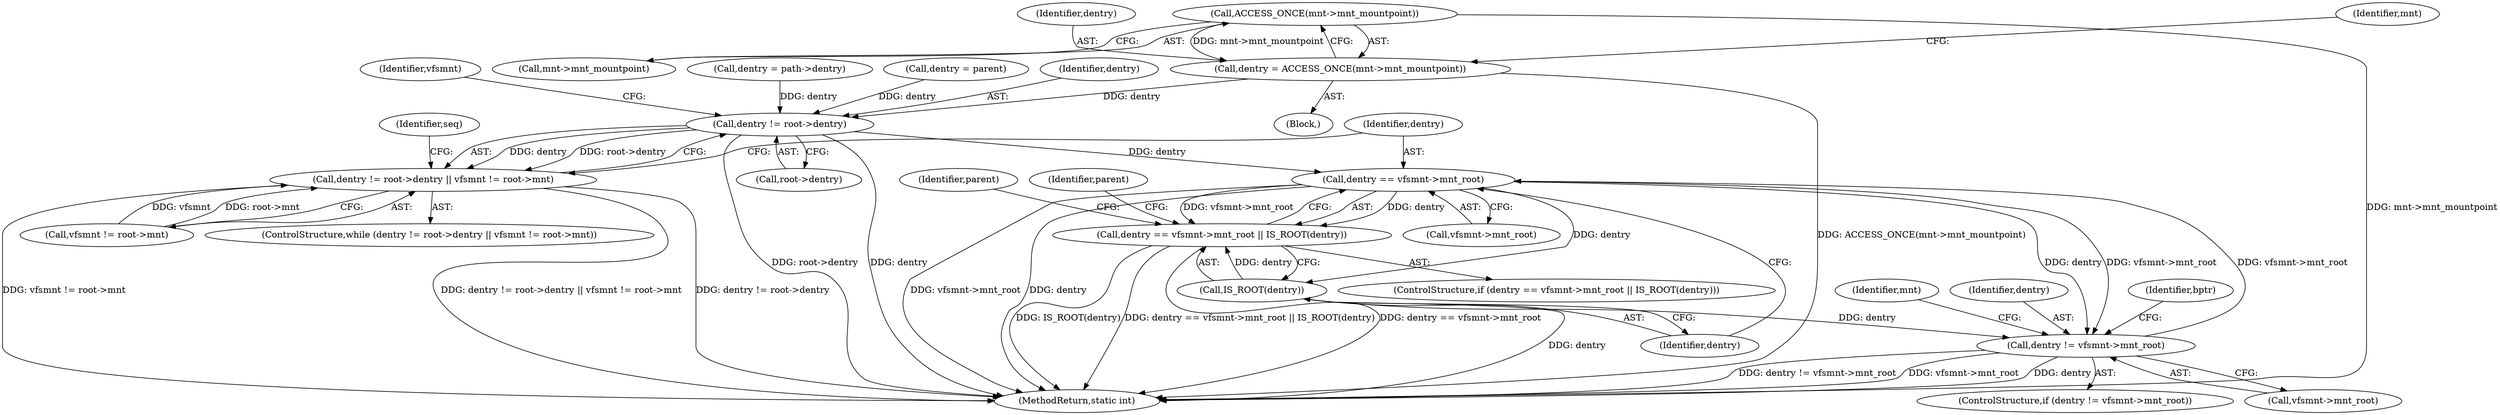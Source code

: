 digraph "0_linux_cde93be45a8a90d8c264c776fab63487b5038a65@pointer" {
"1000221" [label="(Call,ACCESS_ONCE(mnt->mnt_mountpoint))"];
"1000219" [label="(Call,dentry = ACCESS_ONCE(mnt->mnt_mountpoint))"];
"1000166" [label="(Call,dentry != root->dentry)"];
"1000165" [label="(Call,dentry != root->dentry || vfsmnt != root->mnt)"];
"1000180" [label="(Call,dentry == vfsmnt->mnt_root)"];
"1000179" [label="(Call,dentry == vfsmnt->mnt_root || IS_ROOT(dentry))"];
"1000185" [label="(Call,IS_ROOT(dentry))"];
"1000196" [label="(Call,dentry != vfsmnt->mnt_root)"];
"1000168" [label="(Call,root->dentry)"];
"1000220" [label="(Identifier,dentry)"];
"1000195" [label="(ControlStructure,if (dentry != vfsmnt->mnt_root))"];
"1000190" [label="(Identifier,parent)"];
"1000185" [label="(Call,IS_ROOT(dentry))"];
"1000182" [label="(Call,vfsmnt->mnt_root)"];
"1000203" [label="(Identifier,bptr)"];
"1000196" [label="(Call,dentry != vfsmnt->mnt_root)"];
"1000216" [label="(Identifier,mnt)"];
"1000345" [label="(MethodReturn,static int)"];
"1000179" [label="(Call,dentry == vfsmnt->mnt_root || IS_ROOT(dentry))"];
"1000226" [label="(Identifier,mnt)"];
"1000218" [label="(Block,)"];
"1000171" [label="(Call,vfsmnt != root->mnt)"];
"1000166" [label="(Call,dentry != root->dentry)"];
"1000145" [label="(Call,dentry = path->dentry)"];
"1000178" [label="(ControlStructure,if (dentry == vfsmnt->mnt_root || IS_ROOT(dentry)))"];
"1000180" [label="(Call,dentry == vfsmnt->mnt_root)"];
"1000219" [label="(Call,dentry = ACCESS_ONCE(mnt->mnt_mountpoint))"];
"1000181" [label="(Identifier,dentry)"];
"1000267" [label="(Call,dentry = parent)"];
"1000186" [label="(Identifier,dentry)"];
"1000164" [label="(ControlStructure,while (dentry != root->dentry || vfsmnt != root->mnt))"];
"1000222" [label="(Call,mnt->mnt_mountpoint)"];
"1000221" [label="(Call,ACCESS_ONCE(mnt->mnt_mountpoint))"];
"1000165" [label="(Call,dentry != root->dentry || vfsmnt != root->mnt)"];
"1000198" [label="(Call,vfsmnt->mnt_root)"];
"1000273" [label="(Identifier,seq)"];
"1000247" [label="(Identifier,parent)"];
"1000167" [label="(Identifier,dentry)"];
"1000197" [label="(Identifier,dentry)"];
"1000172" [label="(Identifier,vfsmnt)"];
"1000221" -> "1000219"  [label="AST: "];
"1000221" -> "1000222"  [label="CFG: "];
"1000222" -> "1000221"  [label="AST: "];
"1000219" -> "1000221"  [label="CFG: "];
"1000221" -> "1000345"  [label="DDG: mnt->mnt_mountpoint"];
"1000221" -> "1000219"  [label="DDG: mnt->mnt_mountpoint"];
"1000219" -> "1000218"  [label="AST: "];
"1000220" -> "1000219"  [label="AST: "];
"1000226" -> "1000219"  [label="CFG: "];
"1000219" -> "1000345"  [label="DDG: ACCESS_ONCE(mnt->mnt_mountpoint)"];
"1000219" -> "1000166"  [label="DDG: dentry"];
"1000166" -> "1000165"  [label="AST: "];
"1000166" -> "1000168"  [label="CFG: "];
"1000167" -> "1000166"  [label="AST: "];
"1000168" -> "1000166"  [label="AST: "];
"1000172" -> "1000166"  [label="CFG: "];
"1000165" -> "1000166"  [label="CFG: "];
"1000166" -> "1000345"  [label="DDG: root->dentry"];
"1000166" -> "1000345"  [label="DDG: dentry"];
"1000166" -> "1000165"  [label="DDG: dentry"];
"1000166" -> "1000165"  [label="DDG: root->dentry"];
"1000267" -> "1000166"  [label="DDG: dentry"];
"1000145" -> "1000166"  [label="DDG: dentry"];
"1000166" -> "1000180"  [label="DDG: dentry"];
"1000165" -> "1000164"  [label="AST: "];
"1000165" -> "1000171"  [label="CFG: "];
"1000171" -> "1000165"  [label="AST: "];
"1000181" -> "1000165"  [label="CFG: "];
"1000273" -> "1000165"  [label="CFG: "];
"1000165" -> "1000345"  [label="DDG: dentry != root->dentry"];
"1000165" -> "1000345"  [label="DDG: vfsmnt != root->mnt"];
"1000165" -> "1000345"  [label="DDG: dentry != root->dentry || vfsmnt != root->mnt"];
"1000171" -> "1000165"  [label="DDG: vfsmnt"];
"1000171" -> "1000165"  [label="DDG: root->mnt"];
"1000180" -> "1000179"  [label="AST: "];
"1000180" -> "1000182"  [label="CFG: "];
"1000181" -> "1000180"  [label="AST: "];
"1000182" -> "1000180"  [label="AST: "];
"1000186" -> "1000180"  [label="CFG: "];
"1000179" -> "1000180"  [label="CFG: "];
"1000180" -> "1000345"  [label="DDG: vfsmnt->mnt_root"];
"1000180" -> "1000345"  [label="DDG: dentry"];
"1000180" -> "1000179"  [label="DDG: dentry"];
"1000180" -> "1000179"  [label="DDG: vfsmnt->mnt_root"];
"1000196" -> "1000180"  [label="DDG: vfsmnt->mnt_root"];
"1000180" -> "1000185"  [label="DDG: dentry"];
"1000180" -> "1000196"  [label="DDG: dentry"];
"1000180" -> "1000196"  [label="DDG: vfsmnt->mnt_root"];
"1000179" -> "1000178"  [label="AST: "];
"1000179" -> "1000185"  [label="CFG: "];
"1000185" -> "1000179"  [label="AST: "];
"1000190" -> "1000179"  [label="CFG: "];
"1000247" -> "1000179"  [label="CFG: "];
"1000179" -> "1000345"  [label="DDG: IS_ROOT(dentry)"];
"1000179" -> "1000345"  [label="DDG: dentry == vfsmnt->mnt_root || IS_ROOT(dentry)"];
"1000179" -> "1000345"  [label="DDG: dentry == vfsmnt->mnt_root"];
"1000185" -> "1000179"  [label="DDG: dentry"];
"1000185" -> "1000186"  [label="CFG: "];
"1000186" -> "1000185"  [label="AST: "];
"1000185" -> "1000345"  [label="DDG: dentry"];
"1000185" -> "1000196"  [label="DDG: dentry"];
"1000196" -> "1000195"  [label="AST: "];
"1000196" -> "1000198"  [label="CFG: "];
"1000197" -> "1000196"  [label="AST: "];
"1000198" -> "1000196"  [label="AST: "];
"1000203" -> "1000196"  [label="CFG: "];
"1000216" -> "1000196"  [label="CFG: "];
"1000196" -> "1000345"  [label="DDG: dentry"];
"1000196" -> "1000345"  [label="DDG: dentry != vfsmnt->mnt_root"];
"1000196" -> "1000345"  [label="DDG: vfsmnt->mnt_root"];
}

